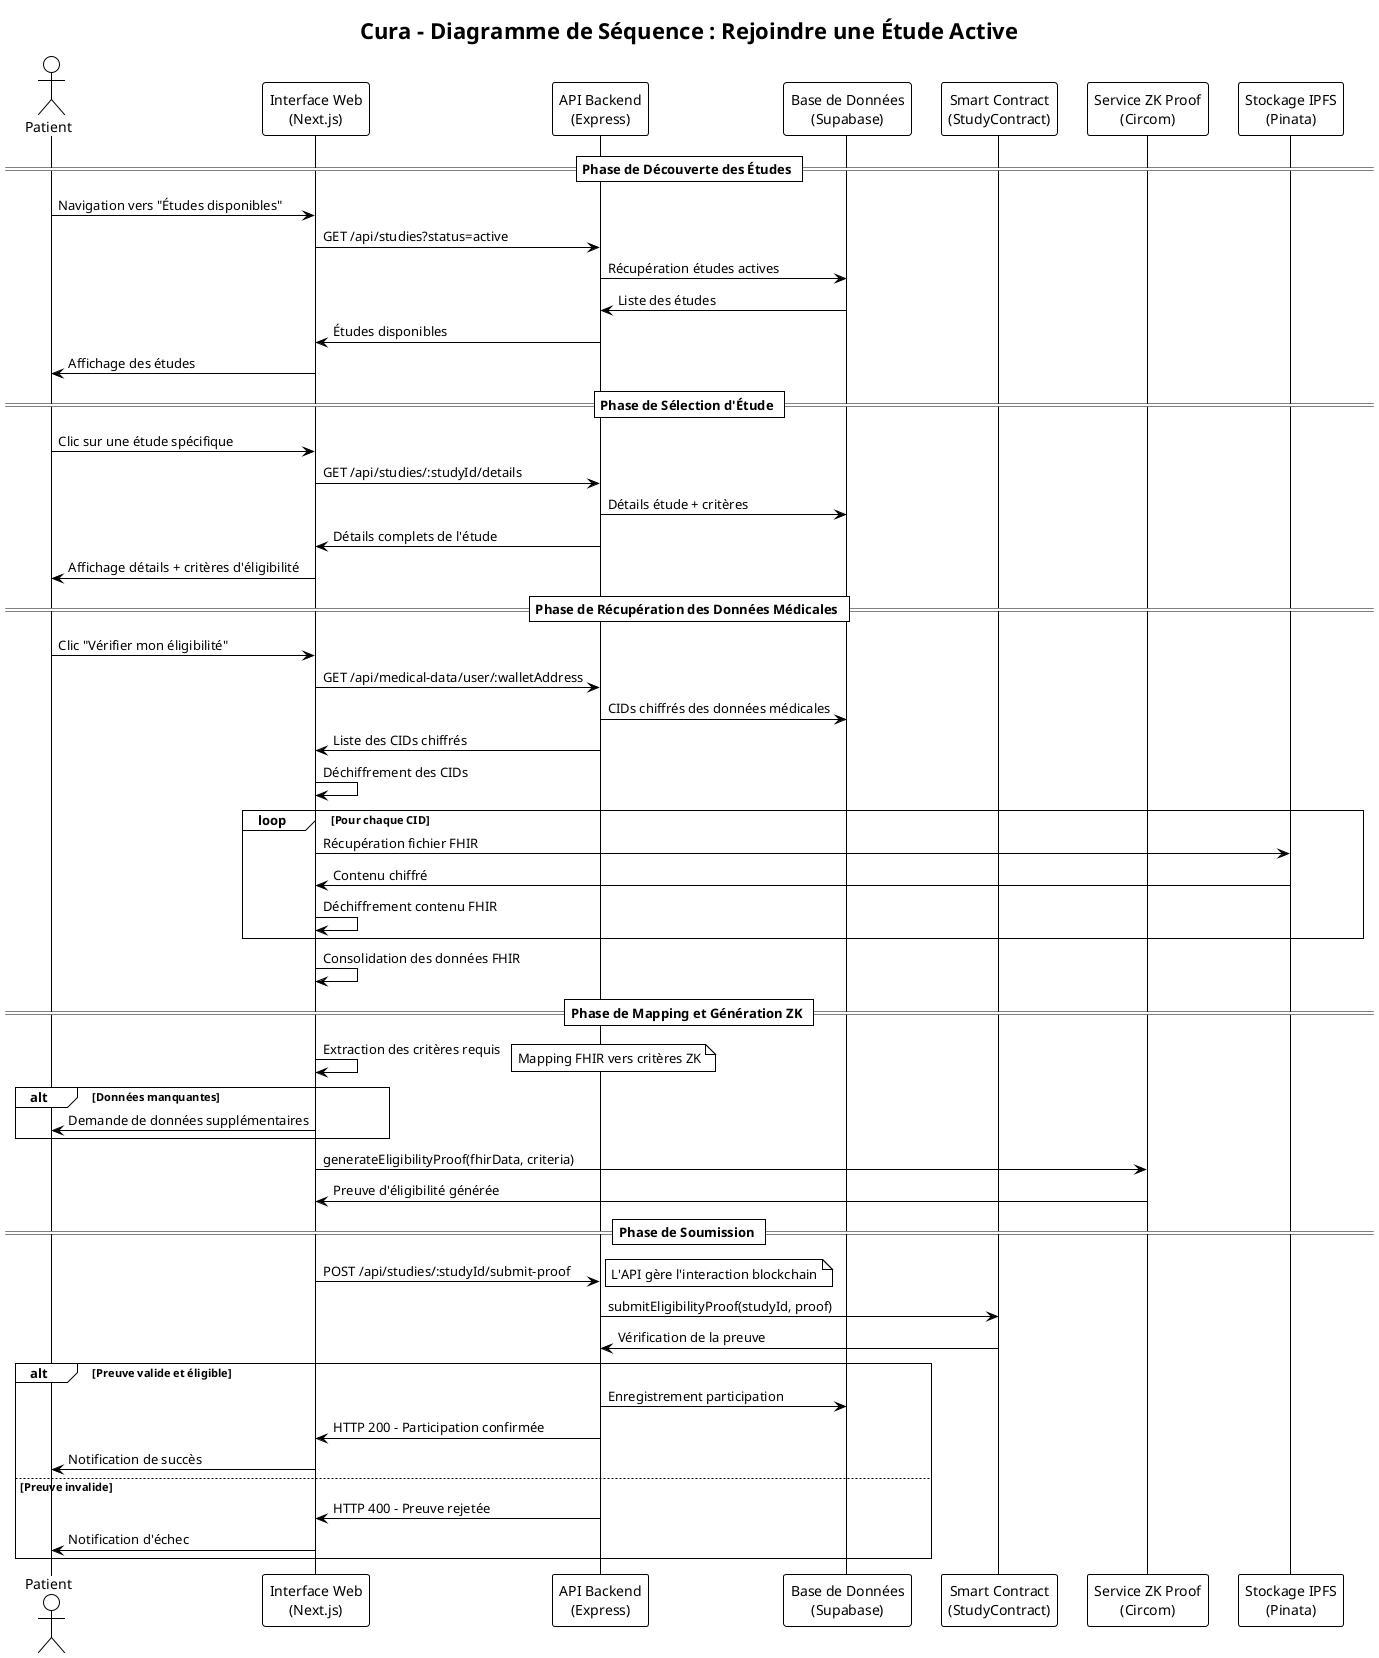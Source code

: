 @startuml Rejoindre_Etude_Sequence
!theme plain

title Cura - Diagramme de Séquence : Rejoindre une Étude Active

actor "Patient" as Patient
participant "Interface Web\n(Next.js)" as Frontend
participant "API Backend\n(Express)" as Backend
participant "Base de Données\n(Supabase)" as Database
participant "Smart Contract\n(StudyContract)" as StudyContract
participant "Service ZK Proof\n(Circom)" as ZKService
participant "Stockage IPFS\n(Pinata)" as IPFS

== Phase de Découverte des Études ==
Patient -> Frontend : Navigation vers "Études disponibles"
Frontend -> Backend : GET /api/studies?status=active
Backend -> Database : Récupération études actives
Database -> Backend : Liste des études
Backend -> Frontend : Études disponibles
Frontend -> Patient : Affichage des études

== Phase de Sélection d'Étude ==
Patient -> Frontend : Clic sur une étude spécifique
Frontend -> Backend : GET /api/studies/:studyId/details
Backend -> Database : Détails étude + critères
Backend -> Frontend : Détails complets de l'étude
Frontend -> Patient : Affichage détails + critères d'éligibilité

== Phase de Récupération des Données Médicales ==
Patient -> Frontend : Clic "Vérifier mon éligibilité"
Frontend -> Backend : GET /api/medical-data/user/:walletAddress
Backend -> Database : CIDs chiffrés des données médicales
Backend -> Frontend : Liste des CIDs chiffrés
Frontend -> Frontend : Déchiffrement des CIDs

loop Pour chaque CID
    Frontend -> IPFS : Récupération fichier FHIR
    IPFS -> Frontend : Contenu chiffré
    Frontend -> Frontend : Déchiffrement contenu FHIR
end

Frontend -> Frontend : Consolidation des données FHIR

== Phase de Mapping et Génération ZK ==
Frontend -> Frontend : Extraction des critères requis
note right
Mapping FHIR vers critères ZK
end note

alt Données manquantes
    Frontend -> Patient : Demande de données supplémentaires
end

Frontend -> ZKService : generateEligibilityProof(fhirData, criteria)
ZKService -> Frontend : Preuve d'éligibilité générée

== Phase de Soumission ==
Frontend -> Backend : POST /api/studies/:studyId/submit-proof
note right
L'API gère l'interaction blockchain
end note

Backend -> StudyContract : submitEligibilityProof(studyId, proof)
StudyContract -> Backend : Vérification de la preuve

alt Preuve valide et éligible
    Backend -> Database : Enregistrement participation
    Backend -> Frontend : HTTP 200 - Participation confirmée
    Frontend -> Patient : Notification de succès
else Preuve invalide
    Backend -> Frontend : HTTP 400 - Preuve rejetée
    Frontend -> Patient : Notification d'échec
end

@enduml